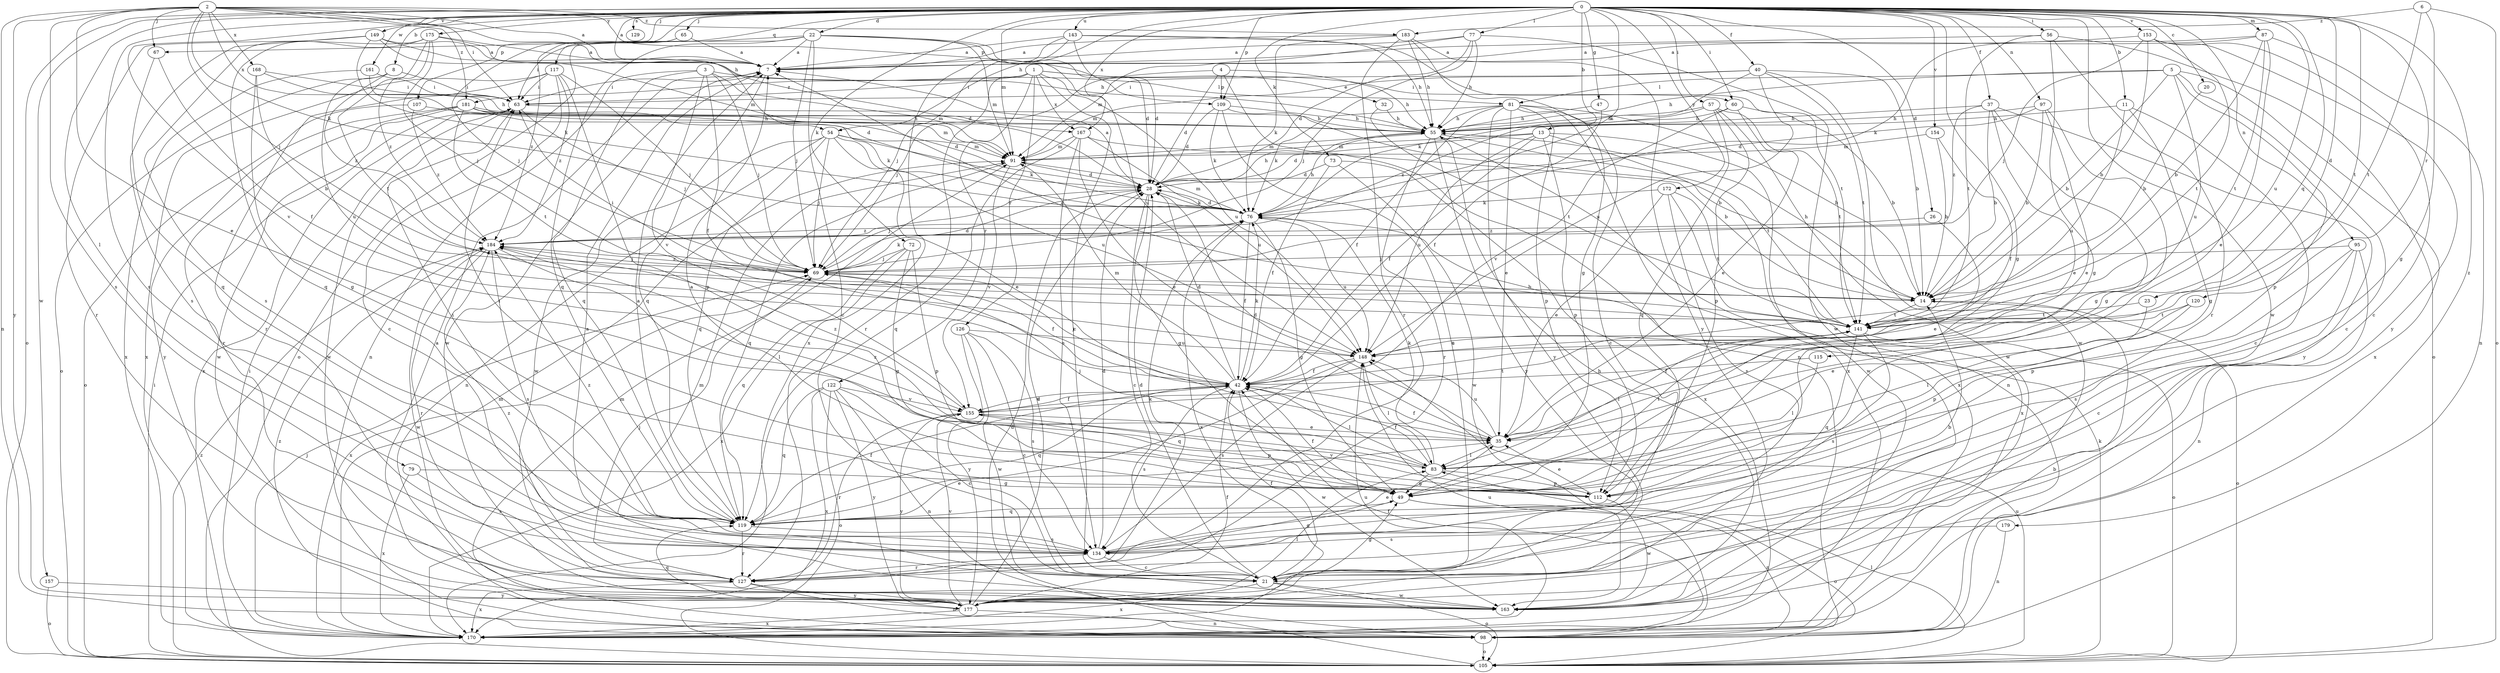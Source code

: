 strict digraph  {
0;
1;
2;
3;
4;
5;
6;
7;
8;
11;
13;
14;
20;
21;
22;
23;
26;
28;
32;
35;
37;
40;
42;
47;
49;
54;
55;
56;
57;
60;
63;
65;
67;
69;
72;
73;
76;
77;
79;
81;
83;
87;
91;
95;
97;
98;
105;
107;
109;
112;
115;
117;
119;
120;
122;
126;
127;
129;
134;
141;
143;
148;
149;
153;
154;
155;
157;
161;
163;
167;
168;
170;
172;
175;
177;
179;
181;
183;
184;
0 -> 7  [label=a];
0 -> 8  [label=b];
0 -> 11  [label=b];
0 -> 13  [label=b];
0 -> 20  [label=c];
0 -> 22  [label=d];
0 -> 23  [label=d];
0 -> 26  [label=d];
0 -> 37  [label=f];
0 -> 40  [label=f];
0 -> 47  [label=g];
0 -> 49  [label=g];
0 -> 54  [label=h];
0 -> 56  [label=i];
0 -> 57  [label=i];
0 -> 60  [label=i];
0 -> 65  [label=j];
0 -> 67  [label=j];
0 -> 72  [label=k];
0 -> 73  [label=k];
0 -> 76  [label=k];
0 -> 77  [label=l];
0 -> 79  [label=l];
0 -> 87  [label=m];
0 -> 91  [label=m];
0 -> 95  [label=n];
0 -> 97  [label=n];
0 -> 105  [label=o];
0 -> 107  [label=p];
0 -> 109  [label=p];
0 -> 115  [label=q];
0 -> 117  [label=q];
0 -> 120  [label=r];
0 -> 129  [label=s];
0 -> 134  [label=s];
0 -> 141  [label=t];
0 -> 143  [label=u];
0 -> 148  [label=u];
0 -> 149  [label=v];
0 -> 153  [label=v];
0 -> 154  [label=v];
0 -> 155  [label=v];
0 -> 157  [label=w];
0 -> 161  [label=w];
0 -> 163  [label=w];
0 -> 167  [label=x];
0 -> 172  [label=y];
0 -> 175  [label=y];
0 -> 179  [label=z];
1 -> 21  [label=c];
1 -> 32  [label=e];
1 -> 60  [label=i];
1 -> 63  [label=i];
1 -> 122  [label=r];
1 -> 126  [label=r];
1 -> 127  [label=r];
1 -> 148  [label=u];
1 -> 167  [label=x];
1 -> 181  [label=z];
2 -> 7  [label=a];
2 -> 35  [label=e];
2 -> 54  [label=h];
2 -> 63  [label=i];
2 -> 67  [label=j];
2 -> 69  [label=j];
2 -> 76  [label=k];
2 -> 98  [label=n];
2 -> 109  [label=p];
2 -> 134  [label=s];
2 -> 167  [label=x];
2 -> 168  [label=x];
2 -> 177  [label=y];
2 -> 181  [label=z];
2 -> 183  [label=z];
3 -> 42  [label=f];
3 -> 69  [label=j];
3 -> 81  [label=l];
3 -> 91  [label=m];
3 -> 98  [label=n];
3 -> 119  [label=q];
3 -> 155  [label=v];
4 -> 28  [label=d];
4 -> 55  [label=h];
4 -> 69  [label=j];
4 -> 98  [label=n];
4 -> 109  [label=p];
5 -> 14  [label=b];
5 -> 21  [label=c];
5 -> 55  [label=h];
5 -> 81  [label=l];
5 -> 112  [label=p];
5 -> 148  [label=u];
5 -> 170  [label=x];
6 -> 49  [label=g];
6 -> 105  [label=o];
6 -> 141  [label=t];
6 -> 183  [label=z];
7 -> 63  [label=i];
7 -> 119  [label=q];
7 -> 163  [label=w];
8 -> 63  [label=i];
8 -> 105  [label=o];
8 -> 148  [label=u];
8 -> 184  [label=z];
11 -> 21  [label=c];
11 -> 49  [label=g];
11 -> 55  [label=h];
11 -> 148  [label=u];
13 -> 28  [label=d];
13 -> 42  [label=f];
13 -> 91  [label=m];
13 -> 112  [label=p];
13 -> 148  [label=u];
13 -> 163  [label=w];
13 -> 170  [label=x];
14 -> 55  [label=h];
14 -> 63  [label=i];
14 -> 105  [label=o];
14 -> 141  [label=t];
20 -> 14  [label=b];
21 -> 7  [label=a];
21 -> 28  [label=d];
21 -> 42  [label=f];
21 -> 49  [label=g];
21 -> 105  [label=o];
21 -> 163  [label=w];
21 -> 170  [label=x];
22 -> 7  [label=a];
22 -> 21  [label=c];
22 -> 28  [label=d];
22 -> 63  [label=i];
22 -> 69  [label=j];
22 -> 91  [label=m];
22 -> 105  [label=o];
22 -> 119  [label=q];
22 -> 148  [label=u];
23 -> 83  [label=l];
23 -> 141  [label=t];
26 -> 35  [label=e];
26 -> 184  [label=z];
28 -> 7  [label=a];
28 -> 21  [label=c];
28 -> 49  [label=g];
28 -> 55  [label=h];
28 -> 69  [label=j];
28 -> 76  [label=k];
32 -> 55  [label=h];
32 -> 141  [label=t];
35 -> 28  [label=d];
35 -> 42  [label=f];
35 -> 83  [label=l];
35 -> 148  [label=u];
37 -> 14  [label=b];
37 -> 35  [label=e];
37 -> 49  [label=g];
37 -> 55  [label=h];
37 -> 177  [label=y];
37 -> 184  [label=z];
40 -> 14  [label=b];
40 -> 63  [label=i];
40 -> 76  [label=k];
40 -> 91  [label=m];
40 -> 141  [label=t];
40 -> 148  [label=u];
40 -> 163  [label=w];
42 -> 28  [label=d];
42 -> 69  [label=j];
42 -> 76  [label=k];
42 -> 83  [label=l];
42 -> 91  [label=m];
42 -> 119  [label=q];
42 -> 134  [label=s];
42 -> 155  [label=v];
42 -> 163  [label=w];
47 -> 42  [label=f];
47 -> 55  [label=h];
49 -> 7  [label=a];
49 -> 42  [label=f];
49 -> 98  [label=n];
49 -> 105  [label=o];
49 -> 119  [label=q];
54 -> 35  [label=e];
54 -> 69  [label=j];
54 -> 76  [label=k];
54 -> 91  [label=m];
54 -> 98  [label=n];
54 -> 119  [label=q];
54 -> 148  [label=u];
54 -> 163  [label=w];
55 -> 91  [label=m];
55 -> 98  [label=n];
55 -> 127  [label=r];
55 -> 141  [label=t];
55 -> 177  [label=y];
56 -> 7  [label=a];
56 -> 49  [label=g];
56 -> 105  [label=o];
56 -> 127  [label=r];
56 -> 141  [label=t];
57 -> 55  [label=h];
57 -> 112  [label=p];
57 -> 119  [label=q];
57 -> 141  [label=t];
57 -> 163  [label=w];
57 -> 184  [label=z];
60 -> 14  [label=b];
60 -> 35  [label=e];
60 -> 55  [label=h];
60 -> 155  [label=v];
63 -> 55  [label=h];
63 -> 69  [label=j];
63 -> 163  [label=w];
63 -> 170  [label=x];
65 -> 7  [label=a];
65 -> 69  [label=j];
65 -> 184  [label=z];
67 -> 42  [label=f];
67 -> 119  [label=q];
69 -> 14  [label=b];
69 -> 28  [label=d];
69 -> 42  [label=f];
69 -> 76  [label=k];
69 -> 170  [label=x];
69 -> 184  [label=z];
72 -> 49  [label=g];
72 -> 69  [label=j];
72 -> 112  [label=p];
72 -> 119  [label=q];
72 -> 170  [label=x];
73 -> 28  [label=d];
73 -> 42  [label=f];
73 -> 163  [label=w];
73 -> 170  [label=x];
76 -> 28  [label=d];
76 -> 42  [label=f];
76 -> 49  [label=g];
76 -> 55  [label=h];
76 -> 91  [label=m];
76 -> 148  [label=u];
76 -> 170  [label=x];
76 -> 184  [label=z];
77 -> 7  [label=a];
77 -> 28  [label=d];
77 -> 55  [label=h];
77 -> 69  [label=j];
77 -> 91  [label=m];
77 -> 163  [label=w];
79 -> 49  [label=g];
79 -> 134  [label=s];
79 -> 170  [label=x];
81 -> 14  [label=b];
81 -> 21  [label=c];
81 -> 35  [label=e];
81 -> 42  [label=f];
81 -> 55  [label=h];
81 -> 76  [label=k];
81 -> 112  [label=p];
81 -> 170  [label=x];
81 -> 177  [label=y];
83 -> 42  [label=f];
83 -> 49  [label=g];
83 -> 69  [label=j];
83 -> 76  [label=k];
83 -> 112  [label=p];
83 -> 141  [label=t];
83 -> 184  [label=z];
87 -> 7  [label=a];
87 -> 14  [label=b];
87 -> 35  [label=e];
87 -> 76  [label=k];
87 -> 98  [label=n];
87 -> 141  [label=t];
91 -> 28  [label=d];
91 -> 119  [label=q];
91 -> 155  [label=v];
95 -> 21  [label=c];
95 -> 69  [label=j];
95 -> 98  [label=n];
95 -> 112  [label=p];
95 -> 134  [label=s];
97 -> 14  [label=b];
97 -> 28  [label=d];
97 -> 35  [label=e];
97 -> 49  [label=g];
97 -> 55  [label=h];
98 -> 42  [label=f];
98 -> 91  [label=m];
98 -> 105  [label=o];
98 -> 148  [label=u];
98 -> 184  [label=z];
105 -> 28  [label=d];
105 -> 63  [label=i];
105 -> 76  [label=k];
105 -> 83  [label=l];
105 -> 148  [label=u];
105 -> 184  [label=z];
107 -> 55  [label=h];
107 -> 105  [label=o];
107 -> 184  [label=z];
109 -> 14  [label=b];
109 -> 21  [label=c];
109 -> 28  [label=d];
109 -> 55  [label=h];
109 -> 76  [label=k];
112 -> 35  [label=e];
112 -> 63  [label=i];
112 -> 155  [label=v];
112 -> 163  [label=w];
115 -> 42  [label=f];
115 -> 83  [label=l];
117 -> 21  [label=c];
117 -> 63  [label=i];
117 -> 69  [label=j];
117 -> 112  [label=p];
117 -> 127  [label=r];
117 -> 170  [label=x];
117 -> 184  [label=z];
119 -> 7  [label=a];
119 -> 35  [label=e];
119 -> 42  [label=f];
119 -> 63  [label=i];
119 -> 127  [label=r];
119 -> 134  [label=s];
119 -> 184  [label=z];
120 -> 35  [label=e];
120 -> 112  [label=p];
120 -> 141  [label=t];
122 -> 21  [label=c];
122 -> 98  [label=n];
122 -> 105  [label=o];
122 -> 119  [label=q];
122 -> 155  [label=v];
122 -> 170  [label=x];
122 -> 177  [label=y];
126 -> 21  [label=c];
126 -> 134  [label=s];
126 -> 148  [label=u];
126 -> 163  [label=w];
126 -> 177  [label=y];
127 -> 69  [label=j];
127 -> 76  [label=k];
127 -> 98  [label=n];
127 -> 170  [label=x];
127 -> 177  [label=y];
127 -> 184  [label=z];
134 -> 14  [label=b];
134 -> 21  [label=c];
134 -> 28  [label=d];
134 -> 35  [label=e];
134 -> 49  [label=g];
134 -> 127  [label=r];
141 -> 7  [label=a];
141 -> 83  [label=l];
141 -> 105  [label=o];
141 -> 119  [label=q];
141 -> 134  [label=s];
141 -> 148  [label=u];
143 -> 7  [label=a];
143 -> 28  [label=d];
143 -> 55  [label=h];
143 -> 69  [label=j];
143 -> 141  [label=t];
143 -> 170  [label=x];
148 -> 42  [label=f];
148 -> 83  [label=l];
148 -> 119  [label=q];
148 -> 134  [label=s];
149 -> 7  [label=a];
149 -> 55  [label=h];
149 -> 76  [label=k];
149 -> 91  [label=m];
149 -> 127  [label=r];
149 -> 134  [label=s];
153 -> 7  [label=a];
153 -> 14  [label=b];
153 -> 21  [label=c];
153 -> 69  [label=j];
153 -> 141  [label=t];
153 -> 177  [label=y];
154 -> 14  [label=b];
154 -> 42  [label=f];
154 -> 91  [label=m];
155 -> 35  [label=e];
155 -> 42  [label=f];
155 -> 112  [label=p];
155 -> 127  [label=r];
155 -> 141  [label=t];
155 -> 177  [label=y];
155 -> 184  [label=z];
157 -> 105  [label=o];
157 -> 177  [label=y];
161 -> 28  [label=d];
161 -> 63  [label=i];
161 -> 170  [label=x];
163 -> 55  [label=h];
163 -> 91  [label=m];
167 -> 14  [label=b];
167 -> 35  [label=e];
167 -> 91  [label=m];
167 -> 119  [label=q];
167 -> 134  [label=s];
167 -> 148  [label=u];
168 -> 14  [label=b];
168 -> 49  [label=g];
168 -> 55  [label=h];
168 -> 63  [label=i];
170 -> 14  [label=b];
170 -> 63  [label=i];
170 -> 69  [label=j];
170 -> 91  [label=m];
170 -> 148  [label=u];
172 -> 35  [label=e];
172 -> 76  [label=k];
172 -> 134  [label=s];
172 -> 141  [label=t];
172 -> 170  [label=x];
175 -> 7  [label=a];
175 -> 28  [label=d];
175 -> 69  [label=j];
175 -> 119  [label=q];
175 -> 134  [label=s];
175 -> 141  [label=t];
175 -> 184  [label=z];
177 -> 7  [label=a];
177 -> 28  [label=d];
177 -> 42  [label=f];
177 -> 83  [label=l];
177 -> 98  [label=n];
177 -> 119  [label=q];
177 -> 155  [label=v];
177 -> 170  [label=x];
179 -> 98  [label=n];
179 -> 134  [label=s];
181 -> 28  [label=d];
181 -> 55  [label=h];
181 -> 76  [label=k];
181 -> 91  [label=m];
181 -> 127  [label=r];
181 -> 141  [label=t];
181 -> 163  [label=w];
181 -> 177  [label=y];
183 -> 7  [label=a];
183 -> 49  [label=g];
183 -> 55  [label=h];
183 -> 76  [label=k];
183 -> 127  [label=r];
183 -> 177  [label=y];
184 -> 69  [label=j];
184 -> 83  [label=l];
184 -> 127  [label=r];
184 -> 134  [label=s];
184 -> 163  [label=w];
}
